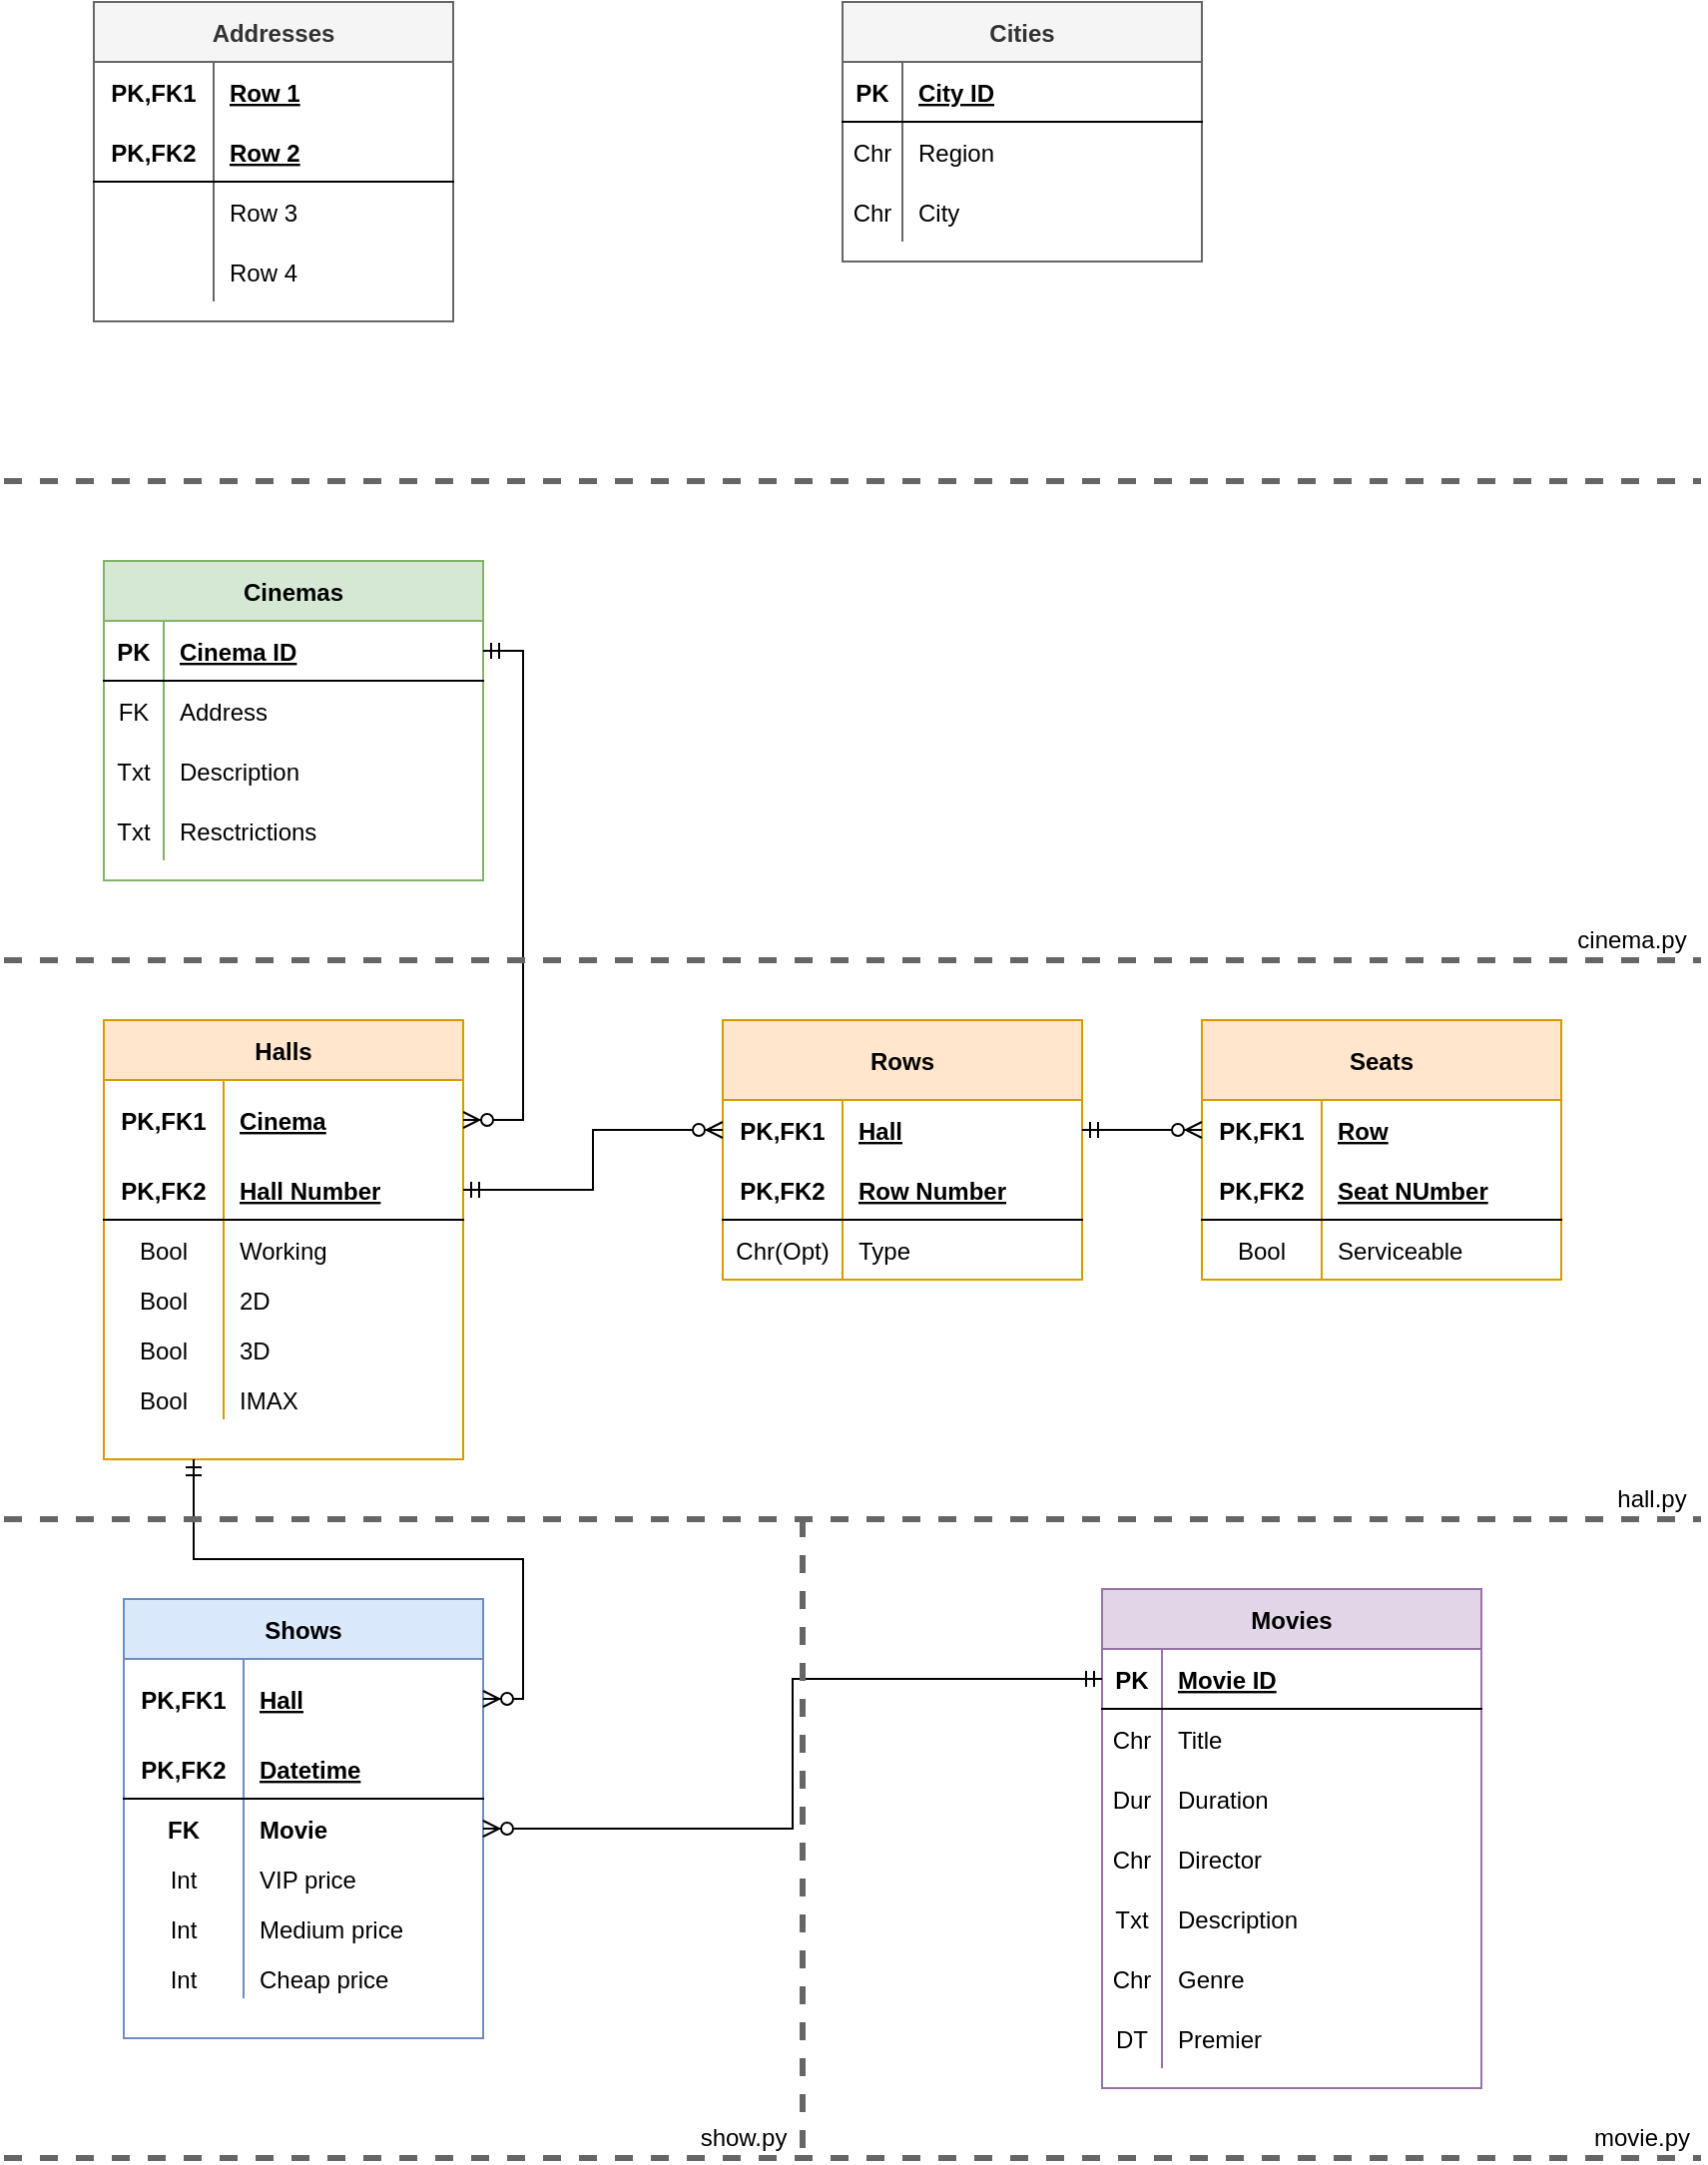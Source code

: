 <mxfile version="14.2.9" type="github">
  <diagram id="Vw4Sm47W4OSSpkKUUUvN" name="Page-1">
    <mxGraphModel dx="1952" dy="1714" grid="1" gridSize="10" guides="1" tooltips="1" connect="1" arrows="1" fold="1" page="1" pageScale="1" pageWidth="850" pageHeight="1100" math="0" shadow="0">
      <root>
        <mxCell id="0" />
        <mxCell id="1" parent="0" />
        <mxCell id="xmDHnL4M0tTNH0YLq6bb-1" value="Shows" style="shape=table;startSize=30;container=1;collapsible=1;childLayout=tableLayout;fixedRows=1;rowLines=0;fontStyle=1;align=center;resizeLast=1;columnLines=1;resizeLastRow=0;fillColor=#dae8fc;strokeColor=#6c8ebf;" parent="1" vertex="1">
          <mxGeometry x="60" y="730" width="180" height="220" as="geometry" />
        </mxCell>
        <mxCell id="xmDHnL4M0tTNH0YLq6bb-2" value="" style="shape=partialRectangle;collapsible=0;dropTarget=0;pointerEvents=0;fillColor=none;top=0;left=0;bottom=0;right=0;points=[[0,0.5],[1,0.5]];portConstraint=eastwest;" parent="xmDHnL4M0tTNH0YLq6bb-1" vertex="1">
          <mxGeometry y="30" width="180" height="40" as="geometry" />
        </mxCell>
        <mxCell id="xmDHnL4M0tTNH0YLq6bb-3" value="PK,FK1" style="shape=partialRectangle;connectable=0;fillColor=none;top=0;left=0;bottom=0;right=0;fontStyle=1;overflow=hidden;" parent="xmDHnL4M0tTNH0YLq6bb-2" vertex="1">
          <mxGeometry width="60" height="40" as="geometry" />
        </mxCell>
        <mxCell id="xmDHnL4M0tTNH0YLq6bb-4" value="Hall" style="shape=partialRectangle;connectable=0;fillColor=none;top=0;left=0;bottom=0;right=0;align=left;spacingLeft=6;fontStyle=5;overflow=hidden;" parent="xmDHnL4M0tTNH0YLq6bb-2" vertex="1">
          <mxGeometry x="60" width="120" height="40" as="geometry" />
        </mxCell>
        <mxCell id="xmDHnL4M0tTNH0YLq6bb-5" value="" style="shape=partialRectangle;collapsible=0;dropTarget=0;pointerEvents=0;fillColor=none;top=0;left=0;bottom=1;right=0;points=[[0,0.5],[1,0.5]];portConstraint=eastwest;" parent="xmDHnL4M0tTNH0YLq6bb-1" vertex="1">
          <mxGeometry y="70" width="180" height="30" as="geometry" />
        </mxCell>
        <mxCell id="xmDHnL4M0tTNH0YLq6bb-6" value="PK,FK2" style="shape=partialRectangle;connectable=0;fillColor=none;top=0;left=0;bottom=0;right=0;fontStyle=1;overflow=hidden;" parent="xmDHnL4M0tTNH0YLq6bb-5" vertex="1">
          <mxGeometry width="60" height="30" as="geometry" />
        </mxCell>
        <mxCell id="xmDHnL4M0tTNH0YLq6bb-7" value="Datetime" style="shape=partialRectangle;connectable=0;fillColor=none;top=0;left=0;bottom=0;right=0;align=left;spacingLeft=6;fontStyle=5;overflow=hidden;" parent="xmDHnL4M0tTNH0YLq6bb-5" vertex="1">
          <mxGeometry x="60" width="120" height="30" as="geometry" />
        </mxCell>
        <mxCell id="xmDHnL4M0tTNH0YLq6bb-18" value="" style="shape=partialRectangle;collapsible=0;dropTarget=0;pointerEvents=0;fillColor=none;top=0;left=0;bottom=0;right=0;points=[[0,0.5],[1,0.5]];portConstraint=eastwest;" parent="xmDHnL4M0tTNH0YLq6bb-1" vertex="1">
          <mxGeometry y="100" width="180" height="30" as="geometry" />
        </mxCell>
        <mxCell id="xmDHnL4M0tTNH0YLq6bb-19" value="FK" style="shape=partialRectangle;connectable=0;fillColor=none;top=0;left=0;bottom=0;right=0;editable=1;overflow=hidden;fontStyle=1" parent="xmDHnL4M0tTNH0YLq6bb-18" vertex="1">
          <mxGeometry width="60" height="30" as="geometry" />
        </mxCell>
        <mxCell id="xmDHnL4M0tTNH0YLq6bb-20" value="Movie" style="shape=partialRectangle;connectable=0;fillColor=none;top=0;left=0;bottom=0;right=0;align=left;spacingLeft=6;overflow=hidden;fontStyle=1" parent="xmDHnL4M0tTNH0YLq6bb-18" vertex="1">
          <mxGeometry x="60" width="120" height="30" as="geometry" />
        </mxCell>
        <mxCell id="xmDHnL4M0tTNH0YLq6bb-8" value="" style="shape=partialRectangle;collapsible=0;dropTarget=0;pointerEvents=0;fillColor=none;top=0;left=0;bottom=0;right=0;points=[[0,0.5],[1,0.5]];portConstraint=eastwest;" parent="xmDHnL4M0tTNH0YLq6bb-1" vertex="1">
          <mxGeometry y="130" width="180" height="20" as="geometry" />
        </mxCell>
        <mxCell id="xmDHnL4M0tTNH0YLq6bb-9" value="Int" style="shape=partialRectangle;connectable=0;fillColor=none;top=0;left=0;bottom=0;right=0;editable=1;overflow=hidden;" parent="xmDHnL4M0tTNH0YLq6bb-8" vertex="1">
          <mxGeometry width="60" height="20" as="geometry" />
        </mxCell>
        <mxCell id="xmDHnL4M0tTNH0YLq6bb-10" value="VIP price" style="shape=partialRectangle;connectable=0;fillColor=none;top=0;left=0;bottom=0;right=0;align=left;spacingLeft=6;overflow=hidden;" parent="xmDHnL4M0tTNH0YLq6bb-8" vertex="1">
          <mxGeometry x="60" width="120" height="20" as="geometry" />
        </mxCell>
        <mxCell id="xmDHnL4M0tTNH0YLq6bb-11" value="" style="shape=partialRectangle;collapsible=0;dropTarget=0;pointerEvents=0;fillColor=none;top=0;left=0;bottom=0;right=0;points=[[0,0.5],[1,0.5]];portConstraint=eastwest;" parent="xmDHnL4M0tTNH0YLq6bb-1" vertex="1">
          <mxGeometry y="150" width="180" height="30" as="geometry" />
        </mxCell>
        <mxCell id="xmDHnL4M0tTNH0YLq6bb-12" value="Int" style="shape=partialRectangle;connectable=0;fillColor=none;top=0;left=0;bottom=0;right=0;editable=1;overflow=hidden;" parent="xmDHnL4M0tTNH0YLq6bb-11" vertex="1">
          <mxGeometry width="60" height="30" as="geometry" />
        </mxCell>
        <mxCell id="xmDHnL4M0tTNH0YLq6bb-13" value="Medium price" style="shape=partialRectangle;connectable=0;fillColor=none;top=0;left=0;bottom=0;right=0;align=left;spacingLeft=6;overflow=hidden;" parent="xmDHnL4M0tTNH0YLq6bb-11" vertex="1">
          <mxGeometry x="60" width="120" height="30" as="geometry" />
        </mxCell>
        <mxCell id="xmDHnL4M0tTNH0YLq6bb-15" value="" style="shape=partialRectangle;collapsible=0;dropTarget=0;pointerEvents=0;fillColor=none;top=0;left=0;bottom=0;right=0;points=[[0,0.5],[1,0.5]];portConstraint=eastwest;" parent="xmDHnL4M0tTNH0YLq6bb-1" vertex="1">
          <mxGeometry y="180" width="180" height="20" as="geometry" />
        </mxCell>
        <mxCell id="xmDHnL4M0tTNH0YLq6bb-16" value="Int" style="shape=partialRectangle;connectable=0;fillColor=none;top=0;left=0;bottom=0;right=0;editable=1;overflow=hidden;" parent="xmDHnL4M0tTNH0YLq6bb-15" vertex="1">
          <mxGeometry width="60" height="20" as="geometry" />
        </mxCell>
        <mxCell id="xmDHnL4M0tTNH0YLq6bb-17" value="Cheap price" style="shape=partialRectangle;connectable=0;fillColor=none;top=0;left=0;bottom=0;right=0;align=left;spacingLeft=6;overflow=hidden;" parent="xmDHnL4M0tTNH0YLq6bb-15" vertex="1">
          <mxGeometry x="60" width="120" height="20" as="geometry" />
        </mxCell>
        <mxCell id="xmDHnL4M0tTNH0YLq6bb-24" value="Halls" style="shape=table;startSize=30;container=1;collapsible=1;childLayout=tableLayout;fixedRows=1;rowLines=0;fontStyle=1;align=center;resizeLast=1;columnLines=1;resizeLastRow=0;fillColor=#ffe6cc;strokeColor=#d79b00;" parent="1" vertex="1">
          <mxGeometry x="50" y="440" width="180" height="220" as="geometry" />
        </mxCell>
        <mxCell id="xmDHnL4M0tTNH0YLq6bb-25" value="" style="shape=partialRectangle;collapsible=0;dropTarget=0;pointerEvents=0;fillColor=none;top=0;left=0;bottom=0;right=0;points=[[0,0.5],[1,0.5]];portConstraint=eastwest;" parent="xmDHnL4M0tTNH0YLq6bb-24" vertex="1">
          <mxGeometry y="30" width="180" height="40" as="geometry" />
        </mxCell>
        <mxCell id="xmDHnL4M0tTNH0YLq6bb-26" value="PK,FK1" style="shape=partialRectangle;connectable=0;fillColor=none;top=0;left=0;bottom=0;right=0;fontStyle=1;overflow=hidden;" parent="xmDHnL4M0tTNH0YLq6bb-25" vertex="1">
          <mxGeometry width="60" height="40" as="geometry" />
        </mxCell>
        <mxCell id="xmDHnL4M0tTNH0YLq6bb-27" value="Cinema" style="shape=partialRectangle;connectable=0;fillColor=none;top=0;left=0;bottom=0;right=0;align=left;spacingLeft=6;fontStyle=5;overflow=hidden;" parent="xmDHnL4M0tTNH0YLq6bb-25" vertex="1">
          <mxGeometry x="60" width="120" height="40" as="geometry" />
        </mxCell>
        <mxCell id="xmDHnL4M0tTNH0YLq6bb-28" value="" style="shape=partialRectangle;collapsible=0;dropTarget=0;pointerEvents=0;fillColor=none;top=0;left=0;bottom=1;right=0;points=[[0,0.5],[1,0.5]];portConstraint=eastwest;" parent="xmDHnL4M0tTNH0YLq6bb-24" vertex="1">
          <mxGeometry y="70" width="180" height="30" as="geometry" />
        </mxCell>
        <mxCell id="xmDHnL4M0tTNH0YLq6bb-29" value="PK,FK2" style="shape=partialRectangle;connectable=0;fillColor=none;top=0;left=0;bottom=0;right=0;fontStyle=1;overflow=hidden;" parent="xmDHnL4M0tTNH0YLq6bb-28" vertex="1">
          <mxGeometry width="60" height="30" as="geometry" />
        </mxCell>
        <mxCell id="xmDHnL4M0tTNH0YLq6bb-30" value="Hall Number" style="shape=partialRectangle;connectable=0;fillColor=none;top=0;left=0;bottom=0;right=0;align=left;spacingLeft=6;fontStyle=5;overflow=hidden;" parent="xmDHnL4M0tTNH0YLq6bb-28" vertex="1">
          <mxGeometry x="60" width="120" height="30" as="geometry" />
        </mxCell>
        <mxCell id="xmDHnL4M0tTNH0YLq6bb-31" value="" style="shape=partialRectangle;collapsible=0;dropTarget=0;pointerEvents=0;fillColor=none;top=0;left=0;bottom=0;right=0;points=[[0,0.5],[1,0.5]];portConstraint=eastwest;fontStyle=0" parent="xmDHnL4M0tTNH0YLq6bb-24" vertex="1">
          <mxGeometry y="100" width="180" height="30" as="geometry" />
        </mxCell>
        <mxCell id="xmDHnL4M0tTNH0YLq6bb-32" value="Bool" style="shape=partialRectangle;connectable=0;fillColor=none;top=0;left=0;bottom=0;right=0;editable=1;overflow=hidden;fontStyle=0" parent="xmDHnL4M0tTNH0YLq6bb-31" vertex="1">
          <mxGeometry width="60" height="30" as="geometry" />
        </mxCell>
        <mxCell id="xmDHnL4M0tTNH0YLq6bb-33" value="Working" style="shape=partialRectangle;connectable=0;fillColor=none;top=0;left=0;bottom=0;right=0;align=left;spacingLeft=6;overflow=hidden;fontStyle=0" parent="xmDHnL4M0tTNH0YLq6bb-31" vertex="1">
          <mxGeometry x="60" width="120" height="30" as="geometry" />
        </mxCell>
        <mxCell id="xmDHnL4M0tTNH0YLq6bb-34" value="" style="shape=partialRectangle;collapsible=0;dropTarget=0;pointerEvents=0;fillColor=none;top=0;left=0;bottom=0;right=0;points=[[0,0.5],[1,0.5]];portConstraint=eastwest;" parent="xmDHnL4M0tTNH0YLq6bb-24" vertex="1">
          <mxGeometry y="130" width="180" height="20" as="geometry" />
        </mxCell>
        <mxCell id="xmDHnL4M0tTNH0YLq6bb-35" value="Bool" style="shape=partialRectangle;connectable=0;fillColor=none;top=0;left=0;bottom=0;right=0;editable=1;overflow=hidden;" parent="xmDHnL4M0tTNH0YLq6bb-34" vertex="1">
          <mxGeometry width="60" height="20" as="geometry" />
        </mxCell>
        <mxCell id="xmDHnL4M0tTNH0YLq6bb-36" value="2D" style="shape=partialRectangle;connectable=0;fillColor=none;top=0;left=0;bottom=0;right=0;align=left;spacingLeft=6;overflow=hidden;" parent="xmDHnL4M0tTNH0YLq6bb-34" vertex="1">
          <mxGeometry x="60" width="120" height="20" as="geometry" />
        </mxCell>
        <mxCell id="xmDHnL4M0tTNH0YLq6bb-37" value="" style="shape=partialRectangle;collapsible=0;dropTarget=0;pointerEvents=0;fillColor=none;top=0;left=0;bottom=0;right=0;points=[[0,0.5],[1,0.5]];portConstraint=eastwest;" parent="xmDHnL4M0tTNH0YLq6bb-24" vertex="1">
          <mxGeometry y="150" width="180" height="30" as="geometry" />
        </mxCell>
        <mxCell id="xmDHnL4M0tTNH0YLq6bb-38" value="Bool" style="shape=partialRectangle;connectable=0;fillColor=none;top=0;left=0;bottom=0;right=0;editable=1;overflow=hidden;" parent="xmDHnL4M0tTNH0YLq6bb-37" vertex="1">
          <mxGeometry width="60" height="30" as="geometry" />
        </mxCell>
        <mxCell id="xmDHnL4M0tTNH0YLq6bb-39" value="3D" style="shape=partialRectangle;connectable=0;fillColor=none;top=0;left=0;bottom=0;right=0;align=left;spacingLeft=6;overflow=hidden;" parent="xmDHnL4M0tTNH0YLq6bb-37" vertex="1">
          <mxGeometry x="60" width="120" height="30" as="geometry" />
        </mxCell>
        <mxCell id="xmDHnL4M0tTNH0YLq6bb-40" value="" style="shape=partialRectangle;collapsible=0;dropTarget=0;pointerEvents=0;fillColor=none;top=0;left=0;bottom=0;right=0;points=[[0,0.5],[1,0.5]];portConstraint=eastwest;" parent="xmDHnL4M0tTNH0YLq6bb-24" vertex="1">
          <mxGeometry y="180" width="180" height="20" as="geometry" />
        </mxCell>
        <mxCell id="xmDHnL4M0tTNH0YLq6bb-41" value="Bool" style="shape=partialRectangle;connectable=0;fillColor=none;top=0;left=0;bottom=0;right=0;editable=1;overflow=hidden;" parent="xmDHnL4M0tTNH0YLq6bb-40" vertex="1">
          <mxGeometry width="60" height="20" as="geometry" />
        </mxCell>
        <mxCell id="xmDHnL4M0tTNH0YLq6bb-42" value="IMAX" style="shape=partialRectangle;connectable=0;fillColor=none;top=0;left=0;bottom=0;right=0;align=left;spacingLeft=6;overflow=hidden;" parent="xmDHnL4M0tTNH0YLq6bb-40" vertex="1">
          <mxGeometry x="60" width="120" height="20" as="geometry" />
        </mxCell>
        <mxCell id="xmDHnL4M0tTNH0YLq6bb-62" value="Movies" style="shape=table;startSize=30;container=1;collapsible=1;childLayout=tableLayout;fixedRows=1;rowLines=0;fontStyle=1;align=center;resizeLast=1;fillColor=#e1d5e7;strokeColor=#9673a6;" parent="1" vertex="1">
          <mxGeometry x="550" y="725" width="190" height="250" as="geometry" />
        </mxCell>
        <mxCell id="xmDHnL4M0tTNH0YLq6bb-63" value="" style="shape=partialRectangle;collapsible=0;dropTarget=0;pointerEvents=0;fillColor=none;top=0;left=0;bottom=1;right=0;points=[[0,0.5],[1,0.5]];portConstraint=eastwest;" parent="xmDHnL4M0tTNH0YLq6bb-62" vertex="1">
          <mxGeometry y="30" width="190" height="30" as="geometry" />
        </mxCell>
        <mxCell id="xmDHnL4M0tTNH0YLq6bb-64" value="PK" style="shape=partialRectangle;connectable=0;fillColor=none;top=0;left=0;bottom=0;right=0;fontStyle=1;overflow=hidden;" parent="xmDHnL4M0tTNH0YLq6bb-63" vertex="1">
          <mxGeometry width="30" height="30" as="geometry" />
        </mxCell>
        <mxCell id="xmDHnL4M0tTNH0YLq6bb-65" value="Movie ID" style="shape=partialRectangle;connectable=0;fillColor=none;top=0;left=0;bottom=0;right=0;align=left;spacingLeft=6;fontStyle=5;overflow=hidden;" parent="xmDHnL4M0tTNH0YLq6bb-63" vertex="1">
          <mxGeometry x="30" width="160" height="30" as="geometry" />
        </mxCell>
        <mxCell id="xmDHnL4M0tTNH0YLq6bb-66" value="" style="shape=partialRectangle;collapsible=0;dropTarget=0;pointerEvents=0;fillColor=none;top=0;left=0;bottom=0;right=0;points=[[0,0.5],[1,0.5]];portConstraint=eastwest;" parent="xmDHnL4M0tTNH0YLq6bb-62" vertex="1">
          <mxGeometry y="60" width="190" height="30" as="geometry" />
        </mxCell>
        <mxCell id="xmDHnL4M0tTNH0YLq6bb-67" value="Chr" style="shape=partialRectangle;connectable=0;fillColor=none;top=0;left=0;bottom=0;right=0;editable=1;overflow=hidden;" parent="xmDHnL4M0tTNH0YLq6bb-66" vertex="1">
          <mxGeometry width="30" height="30" as="geometry" />
        </mxCell>
        <mxCell id="xmDHnL4M0tTNH0YLq6bb-68" value="Title" style="shape=partialRectangle;connectable=0;fillColor=none;top=0;left=0;bottom=0;right=0;align=left;spacingLeft=6;overflow=hidden;" parent="xmDHnL4M0tTNH0YLq6bb-66" vertex="1">
          <mxGeometry x="30" width="160" height="30" as="geometry" />
        </mxCell>
        <mxCell id="xmDHnL4M0tTNH0YLq6bb-69" value="" style="shape=partialRectangle;collapsible=0;dropTarget=0;pointerEvents=0;fillColor=none;top=0;left=0;bottom=0;right=0;points=[[0,0.5],[1,0.5]];portConstraint=eastwest;" parent="xmDHnL4M0tTNH0YLq6bb-62" vertex="1">
          <mxGeometry y="90" width="190" height="30" as="geometry" />
        </mxCell>
        <mxCell id="xmDHnL4M0tTNH0YLq6bb-70" value="Dur" style="shape=partialRectangle;connectable=0;fillColor=none;top=0;left=0;bottom=0;right=0;editable=1;overflow=hidden;" parent="xmDHnL4M0tTNH0YLq6bb-69" vertex="1">
          <mxGeometry width="30" height="30" as="geometry" />
        </mxCell>
        <mxCell id="xmDHnL4M0tTNH0YLq6bb-71" value="Duration" style="shape=partialRectangle;connectable=0;fillColor=none;top=0;left=0;bottom=0;right=0;align=left;spacingLeft=6;overflow=hidden;" parent="xmDHnL4M0tTNH0YLq6bb-69" vertex="1">
          <mxGeometry x="30" width="160" height="30" as="geometry" />
        </mxCell>
        <mxCell id="xmDHnL4M0tTNH0YLq6bb-72" value="" style="shape=partialRectangle;collapsible=0;dropTarget=0;pointerEvents=0;fillColor=none;top=0;left=0;bottom=0;right=0;points=[[0,0.5],[1,0.5]];portConstraint=eastwest;" parent="xmDHnL4M0tTNH0YLq6bb-62" vertex="1">
          <mxGeometry y="120" width="190" height="30" as="geometry" />
        </mxCell>
        <mxCell id="xmDHnL4M0tTNH0YLq6bb-73" value="Chr" style="shape=partialRectangle;connectable=0;fillColor=none;top=0;left=0;bottom=0;right=0;editable=1;overflow=hidden;" parent="xmDHnL4M0tTNH0YLq6bb-72" vertex="1">
          <mxGeometry width="30" height="30" as="geometry" />
        </mxCell>
        <mxCell id="xmDHnL4M0tTNH0YLq6bb-74" value="Director" style="shape=partialRectangle;connectable=0;fillColor=none;top=0;left=0;bottom=0;right=0;align=left;spacingLeft=6;overflow=hidden;" parent="xmDHnL4M0tTNH0YLq6bb-72" vertex="1">
          <mxGeometry x="30" width="160" height="30" as="geometry" />
        </mxCell>
        <mxCell id="xmDHnL4M0tTNH0YLq6bb-79" value="" style="shape=partialRectangle;collapsible=0;dropTarget=0;pointerEvents=0;fillColor=none;top=0;left=0;bottom=0;right=0;points=[[0,0.5],[1,0.5]];portConstraint=eastwest;" parent="xmDHnL4M0tTNH0YLq6bb-62" vertex="1">
          <mxGeometry y="150" width="190" height="30" as="geometry" />
        </mxCell>
        <mxCell id="xmDHnL4M0tTNH0YLq6bb-80" value="Txt" style="shape=partialRectangle;connectable=0;fillColor=none;top=0;left=0;bottom=0;right=0;editable=1;overflow=hidden;" parent="xmDHnL4M0tTNH0YLq6bb-79" vertex="1">
          <mxGeometry width="30" height="30" as="geometry" />
        </mxCell>
        <mxCell id="xmDHnL4M0tTNH0YLq6bb-81" value="Description" style="shape=partialRectangle;connectable=0;fillColor=none;top=0;left=0;bottom=0;right=0;align=left;spacingLeft=6;overflow=hidden;" parent="xmDHnL4M0tTNH0YLq6bb-79" vertex="1">
          <mxGeometry x="30" width="160" height="30" as="geometry" />
        </mxCell>
        <mxCell id="xmDHnL4M0tTNH0YLq6bb-76" value="" style="shape=partialRectangle;collapsible=0;dropTarget=0;pointerEvents=0;fillColor=none;top=0;left=0;bottom=0;right=0;points=[[0,0.5],[1,0.5]];portConstraint=eastwest;" parent="xmDHnL4M0tTNH0YLq6bb-62" vertex="1">
          <mxGeometry y="180" width="190" height="30" as="geometry" />
        </mxCell>
        <mxCell id="xmDHnL4M0tTNH0YLq6bb-77" value="Chr" style="shape=partialRectangle;connectable=0;fillColor=none;top=0;left=0;bottom=0;right=0;editable=1;overflow=hidden;" parent="xmDHnL4M0tTNH0YLq6bb-76" vertex="1">
          <mxGeometry width="30" height="30" as="geometry" />
        </mxCell>
        <mxCell id="xmDHnL4M0tTNH0YLq6bb-78" value="Genre" style="shape=partialRectangle;connectable=0;fillColor=none;top=0;left=0;bottom=0;right=0;align=left;spacingLeft=6;overflow=hidden;" parent="xmDHnL4M0tTNH0YLq6bb-76" vertex="1">
          <mxGeometry x="30" width="160" height="30" as="geometry" />
        </mxCell>
        <mxCell id="xmDHnL4M0tTNH0YLq6bb-86" value="" style="shape=partialRectangle;collapsible=0;dropTarget=0;pointerEvents=0;fillColor=none;top=0;left=0;bottom=0;right=0;points=[[0,0.5],[1,0.5]];portConstraint=eastwest;" parent="xmDHnL4M0tTNH0YLq6bb-62" vertex="1">
          <mxGeometry y="210" width="190" height="30" as="geometry" />
        </mxCell>
        <mxCell id="xmDHnL4M0tTNH0YLq6bb-87" value="DT" style="shape=partialRectangle;connectable=0;fillColor=none;top=0;left=0;bottom=0;right=0;editable=1;overflow=hidden;" parent="xmDHnL4M0tTNH0YLq6bb-86" vertex="1">
          <mxGeometry width="30" height="30" as="geometry" />
        </mxCell>
        <mxCell id="xmDHnL4M0tTNH0YLq6bb-88" value="Premier" style="shape=partialRectangle;connectable=0;fillColor=none;top=0;left=0;bottom=0;right=0;align=left;spacingLeft=6;overflow=hidden;" parent="xmDHnL4M0tTNH0YLq6bb-86" vertex="1">
          <mxGeometry x="30" width="160" height="30" as="geometry" />
        </mxCell>
        <mxCell id="xmDHnL4M0tTNH0YLq6bb-89" style="edgeStyle=orthogonalEdgeStyle;rounded=0;orthogonalLoop=1;jettySize=auto;html=1;exitX=1;exitY=0.5;exitDx=0;exitDy=0;entryX=0;entryY=0.5;entryDx=0;entryDy=0;endArrow=ERmandOne;endFill=0;startArrow=ERzeroToMany;startFill=1;" parent="1" source="xmDHnL4M0tTNH0YLq6bb-18" target="xmDHnL4M0tTNH0YLq6bb-63" edge="1">
          <mxGeometry relative="1" as="geometry" />
        </mxCell>
        <mxCell id="xmDHnL4M0tTNH0YLq6bb-90" style="edgeStyle=orthogonalEdgeStyle;rounded=0;orthogonalLoop=1;jettySize=auto;html=1;exitX=1;exitY=0.5;exitDx=0;exitDy=0;entryX=0.25;entryY=1;entryDx=0;entryDy=0;startArrow=ERzeroToMany;startFill=1;endArrow=ERmandOne;endFill=0;" parent="1" source="xmDHnL4M0tTNH0YLq6bb-2" target="xmDHnL4M0tTNH0YLq6bb-24" edge="1">
          <mxGeometry relative="1" as="geometry" />
        </mxCell>
        <mxCell id="xmDHnL4M0tTNH0YLq6bb-91" value="Rows" style="shape=table;startSize=40;container=1;collapsible=1;childLayout=tableLayout;fixedRows=1;rowLines=0;fontStyle=1;align=center;resizeLast=1;fillColor=#ffe6cc;strokeColor=#d79b00;" parent="1" vertex="1">
          <mxGeometry x="360" y="440" width="180" height="130" as="geometry" />
        </mxCell>
        <mxCell id="xmDHnL4M0tTNH0YLq6bb-92" value="" style="shape=partialRectangle;collapsible=0;dropTarget=0;pointerEvents=0;fillColor=none;top=0;left=0;bottom=0;right=0;points=[[0,0.5],[1,0.5]];portConstraint=eastwest;" parent="xmDHnL4M0tTNH0YLq6bb-91" vertex="1">
          <mxGeometry y="40" width="180" height="30" as="geometry" />
        </mxCell>
        <mxCell id="xmDHnL4M0tTNH0YLq6bb-93" value="PK,FK1" style="shape=partialRectangle;connectable=0;fillColor=none;top=0;left=0;bottom=0;right=0;fontStyle=1;overflow=hidden;" parent="xmDHnL4M0tTNH0YLq6bb-92" vertex="1">
          <mxGeometry width="60" height="30" as="geometry" />
        </mxCell>
        <mxCell id="xmDHnL4M0tTNH0YLq6bb-94" value="Hall" style="shape=partialRectangle;connectable=0;fillColor=none;top=0;left=0;bottom=0;right=0;align=left;spacingLeft=6;fontStyle=5;overflow=hidden;" parent="xmDHnL4M0tTNH0YLq6bb-92" vertex="1">
          <mxGeometry x="60" width="120" height="30" as="geometry" />
        </mxCell>
        <mxCell id="xmDHnL4M0tTNH0YLq6bb-95" value="" style="shape=partialRectangle;collapsible=0;dropTarget=0;pointerEvents=0;fillColor=none;top=0;left=0;bottom=1;right=0;points=[[0,0.5],[1,0.5]];portConstraint=eastwest;" parent="xmDHnL4M0tTNH0YLq6bb-91" vertex="1">
          <mxGeometry y="70" width="180" height="30" as="geometry" />
        </mxCell>
        <mxCell id="xmDHnL4M0tTNH0YLq6bb-96" value="PK,FK2" style="shape=partialRectangle;connectable=0;fillColor=none;top=0;left=0;bottom=0;right=0;fontStyle=1;overflow=hidden;" parent="xmDHnL4M0tTNH0YLq6bb-95" vertex="1">
          <mxGeometry width="60" height="30" as="geometry" />
        </mxCell>
        <mxCell id="xmDHnL4M0tTNH0YLq6bb-97" value="Row Number" style="shape=partialRectangle;connectable=0;fillColor=none;top=0;left=0;bottom=0;right=0;align=left;spacingLeft=6;fontStyle=5;overflow=hidden;" parent="xmDHnL4M0tTNH0YLq6bb-95" vertex="1">
          <mxGeometry x="60" width="120" height="30" as="geometry" />
        </mxCell>
        <mxCell id="xmDHnL4M0tTNH0YLq6bb-98" value="" style="shape=partialRectangle;collapsible=0;dropTarget=0;pointerEvents=0;fillColor=none;top=0;left=0;bottom=0;right=0;points=[[0,0.5],[1,0.5]];portConstraint=eastwest;" parent="xmDHnL4M0tTNH0YLq6bb-91" vertex="1">
          <mxGeometry y="100" width="180" height="30" as="geometry" />
        </mxCell>
        <mxCell id="xmDHnL4M0tTNH0YLq6bb-99" value="Chr(Opt)" style="shape=partialRectangle;connectable=0;fillColor=none;top=0;left=0;bottom=0;right=0;editable=1;overflow=hidden;" parent="xmDHnL4M0tTNH0YLq6bb-98" vertex="1">
          <mxGeometry width="60" height="30" as="geometry" />
        </mxCell>
        <mxCell id="xmDHnL4M0tTNH0YLq6bb-100" value="Type" style="shape=partialRectangle;connectable=0;fillColor=none;top=0;left=0;bottom=0;right=0;align=left;spacingLeft=6;overflow=hidden;" parent="xmDHnL4M0tTNH0YLq6bb-98" vertex="1">
          <mxGeometry x="60" width="120" height="30" as="geometry" />
        </mxCell>
        <mxCell id="xmDHnL4M0tTNH0YLq6bb-104" style="edgeStyle=orthogonalEdgeStyle;rounded=0;orthogonalLoop=1;jettySize=auto;html=1;exitX=0;exitY=0.5;exitDx=0;exitDy=0;startArrow=ERzeroToMany;startFill=1;endArrow=ERmandOne;endFill=0;entryX=1;entryY=0.5;entryDx=0;entryDy=0;" parent="1" source="xmDHnL4M0tTNH0YLq6bb-92" target="xmDHnL4M0tTNH0YLq6bb-28" edge="1">
          <mxGeometry relative="1" as="geometry" />
        </mxCell>
        <mxCell id="xmDHnL4M0tTNH0YLq6bb-105" value="Seats" style="shape=table;startSize=40;container=1;collapsible=1;childLayout=tableLayout;fixedRows=1;rowLines=0;fontStyle=1;align=center;resizeLast=1;fillColor=#ffe6cc;strokeColor=#d79b00;" parent="1" vertex="1">
          <mxGeometry x="600" y="440" width="180" height="130" as="geometry" />
        </mxCell>
        <mxCell id="xmDHnL4M0tTNH0YLq6bb-106" value="" style="shape=partialRectangle;collapsible=0;dropTarget=0;pointerEvents=0;fillColor=none;top=0;left=0;bottom=0;right=0;points=[[0,0.5],[1,0.5]];portConstraint=eastwest;" parent="xmDHnL4M0tTNH0YLq6bb-105" vertex="1">
          <mxGeometry y="40" width="180" height="30" as="geometry" />
        </mxCell>
        <mxCell id="xmDHnL4M0tTNH0YLq6bb-107" value="PK,FK1" style="shape=partialRectangle;connectable=0;fillColor=none;top=0;left=0;bottom=0;right=0;fontStyle=1;overflow=hidden;" parent="xmDHnL4M0tTNH0YLq6bb-106" vertex="1">
          <mxGeometry width="60" height="30" as="geometry" />
        </mxCell>
        <mxCell id="xmDHnL4M0tTNH0YLq6bb-108" value="Row" style="shape=partialRectangle;connectable=0;fillColor=none;top=0;left=0;bottom=0;right=0;align=left;spacingLeft=6;fontStyle=5;overflow=hidden;" parent="xmDHnL4M0tTNH0YLq6bb-106" vertex="1">
          <mxGeometry x="60" width="120" height="30" as="geometry" />
        </mxCell>
        <mxCell id="xmDHnL4M0tTNH0YLq6bb-109" value="" style="shape=partialRectangle;collapsible=0;dropTarget=0;pointerEvents=0;fillColor=none;top=0;left=0;bottom=1;right=0;points=[[0,0.5],[1,0.5]];portConstraint=eastwest;" parent="xmDHnL4M0tTNH0YLq6bb-105" vertex="1">
          <mxGeometry y="70" width="180" height="30" as="geometry" />
        </mxCell>
        <mxCell id="xmDHnL4M0tTNH0YLq6bb-110" value="PK,FK2" style="shape=partialRectangle;connectable=0;fillColor=none;top=0;left=0;bottom=0;right=0;fontStyle=1;overflow=hidden;" parent="xmDHnL4M0tTNH0YLq6bb-109" vertex="1">
          <mxGeometry width="60" height="30" as="geometry" />
        </mxCell>
        <mxCell id="xmDHnL4M0tTNH0YLq6bb-111" value="Seat NUmber" style="shape=partialRectangle;connectable=0;fillColor=none;top=0;left=0;bottom=0;right=0;align=left;spacingLeft=6;fontStyle=5;overflow=hidden;" parent="xmDHnL4M0tTNH0YLq6bb-109" vertex="1">
          <mxGeometry x="60" width="120" height="30" as="geometry" />
        </mxCell>
        <mxCell id="xmDHnL4M0tTNH0YLq6bb-112" value="" style="shape=partialRectangle;collapsible=0;dropTarget=0;pointerEvents=0;fillColor=none;top=0;left=0;bottom=0;right=0;points=[[0,0.5],[1,0.5]];portConstraint=eastwest;" parent="xmDHnL4M0tTNH0YLq6bb-105" vertex="1">
          <mxGeometry y="100" width="180" height="30" as="geometry" />
        </mxCell>
        <mxCell id="xmDHnL4M0tTNH0YLq6bb-113" value="Bool" style="shape=partialRectangle;connectable=0;fillColor=none;top=0;left=0;bottom=0;right=0;editable=1;overflow=hidden;" parent="xmDHnL4M0tTNH0YLq6bb-112" vertex="1">
          <mxGeometry width="60" height="30" as="geometry" />
        </mxCell>
        <mxCell id="xmDHnL4M0tTNH0YLq6bb-114" value="Serviceable" style="shape=partialRectangle;connectable=0;fillColor=none;top=0;left=0;bottom=0;right=0;align=left;spacingLeft=6;overflow=hidden;" parent="xmDHnL4M0tTNH0YLq6bb-112" vertex="1">
          <mxGeometry x="60" width="120" height="30" as="geometry" />
        </mxCell>
        <mxCell id="xmDHnL4M0tTNH0YLq6bb-117" style="edgeStyle=orthogonalEdgeStyle;rounded=0;orthogonalLoop=1;jettySize=auto;html=1;exitX=0;exitY=0.5;exitDx=0;exitDy=0;entryX=1;entryY=0.5;entryDx=0;entryDy=0;startArrow=ERzeroToMany;startFill=1;endArrow=ERmandOne;endFill=0;" parent="1" source="xmDHnL4M0tTNH0YLq6bb-106" target="xmDHnL4M0tTNH0YLq6bb-92" edge="1">
          <mxGeometry relative="1" as="geometry" />
        </mxCell>
        <mxCell id="xmDHnL4M0tTNH0YLq6bb-118" value="Cinemas" style="shape=table;startSize=30;container=1;collapsible=1;childLayout=tableLayout;fixedRows=1;rowLines=0;fontStyle=1;align=center;resizeLast=1;fillColor=#d5e8d4;strokeColor=#82b366;" parent="1" vertex="1">
          <mxGeometry x="50" y="210" width="190" height="160" as="geometry" />
        </mxCell>
        <mxCell id="xmDHnL4M0tTNH0YLq6bb-119" value="" style="shape=partialRectangle;collapsible=0;dropTarget=0;pointerEvents=0;fillColor=none;top=0;left=0;bottom=1;right=0;points=[[0,0.5],[1,0.5]];portConstraint=eastwest;" parent="xmDHnL4M0tTNH0YLq6bb-118" vertex="1">
          <mxGeometry y="30" width="190" height="30" as="geometry" />
        </mxCell>
        <mxCell id="xmDHnL4M0tTNH0YLq6bb-120" value="PK" style="shape=partialRectangle;connectable=0;fillColor=none;top=0;left=0;bottom=0;right=0;fontStyle=1;overflow=hidden;" parent="xmDHnL4M0tTNH0YLq6bb-119" vertex="1">
          <mxGeometry width="30" height="30" as="geometry" />
        </mxCell>
        <mxCell id="xmDHnL4M0tTNH0YLq6bb-121" value="Cinema ID" style="shape=partialRectangle;connectable=0;fillColor=none;top=0;left=0;bottom=0;right=0;align=left;spacingLeft=6;fontStyle=5;overflow=hidden;" parent="xmDHnL4M0tTNH0YLq6bb-119" vertex="1">
          <mxGeometry x="30" width="160" height="30" as="geometry" />
        </mxCell>
        <mxCell id="WyKbzk6kCE-C1j6Ivgo5-46" value="" style="shape=partialRectangle;collapsible=0;dropTarget=0;pointerEvents=0;fillColor=none;top=0;left=0;bottom=0;right=0;points=[[0,0.5],[1,0.5]];portConstraint=eastwest;" vertex="1" parent="xmDHnL4M0tTNH0YLq6bb-118">
          <mxGeometry y="60" width="190" height="30" as="geometry" />
        </mxCell>
        <mxCell id="WyKbzk6kCE-C1j6Ivgo5-47" value="FK" style="shape=partialRectangle;connectable=0;fillColor=none;top=0;left=0;bottom=0;right=0;fontStyle=0;overflow=hidden;" vertex="1" parent="WyKbzk6kCE-C1j6Ivgo5-46">
          <mxGeometry width="30" height="30" as="geometry" />
        </mxCell>
        <mxCell id="WyKbzk6kCE-C1j6Ivgo5-48" value="Address" style="shape=partialRectangle;connectable=0;fillColor=none;top=0;left=0;bottom=0;right=0;align=left;spacingLeft=6;fontStyle=0;overflow=hidden;" vertex="1" parent="WyKbzk6kCE-C1j6Ivgo5-46">
          <mxGeometry x="30" width="160" height="30" as="geometry" />
        </mxCell>
        <mxCell id="xmDHnL4M0tTNH0YLq6bb-122" value="" style="shape=partialRectangle;collapsible=0;dropTarget=0;pointerEvents=0;fillColor=none;top=0;left=0;bottom=0;right=0;points=[[0,0.5],[1,0.5]];portConstraint=eastwest;" parent="xmDHnL4M0tTNH0YLq6bb-118" vertex="1">
          <mxGeometry y="90" width="190" height="30" as="geometry" />
        </mxCell>
        <mxCell id="xmDHnL4M0tTNH0YLq6bb-123" value="Txt" style="shape=partialRectangle;connectable=0;fillColor=none;top=0;left=0;bottom=0;right=0;editable=1;overflow=hidden;" parent="xmDHnL4M0tTNH0YLq6bb-122" vertex="1">
          <mxGeometry width="30" height="30" as="geometry" />
        </mxCell>
        <mxCell id="xmDHnL4M0tTNH0YLq6bb-124" value="Description" style="shape=partialRectangle;connectable=0;fillColor=none;top=0;left=0;bottom=0;right=0;align=left;spacingLeft=6;overflow=hidden;" parent="xmDHnL4M0tTNH0YLq6bb-122" vertex="1">
          <mxGeometry x="30" width="160" height="30" as="geometry" />
        </mxCell>
        <mxCell id="xmDHnL4M0tTNH0YLq6bb-125" value="" style="shape=partialRectangle;collapsible=0;dropTarget=0;pointerEvents=0;fillColor=none;top=0;left=0;bottom=0;right=0;points=[[0,0.5],[1,0.5]];portConstraint=eastwest;" parent="xmDHnL4M0tTNH0YLq6bb-118" vertex="1">
          <mxGeometry y="120" width="190" height="30" as="geometry" />
        </mxCell>
        <mxCell id="xmDHnL4M0tTNH0YLq6bb-126" value="Txt" style="shape=partialRectangle;connectable=0;fillColor=none;top=0;left=0;bottom=0;right=0;editable=1;overflow=hidden;" parent="xmDHnL4M0tTNH0YLq6bb-125" vertex="1">
          <mxGeometry width="30" height="30" as="geometry" />
        </mxCell>
        <mxCell id="xmDHnL4M0tTNH0YLq6bb-127" value="Resctrictions" style="shape=partialRectangle;connectable=0;fillColor=none;top=0;left=0;bottom=0;right=0;align=left;spacingLeft=6;overflow=hidden;" parent="xmDHnL4M0tTNH0YLq6bb-125" vertex="1">
          <mxGeometry x="30" width="160" height="30" as="geometry" />
        </mxCell>
        <mxCell id="xmDHnL4M0tTNH0YLq6bb-141" style="edgeStyle=orthogonalEdgeStyle;rounded=0;orthogonalLoop=1;jettySize=auto;html=1;exitX=1;exitY=0.5;exitDx=0;exitDy=0;entryX=1;entryY=0.5;entryDx=0;entryDy=0;startArrow=ERzeroToMany;startFill=1;endArrow=ERmandOne;endFill=0;" parent="1" source="xmDHnL4M0tTNH0YLq6bb-25" target="xmDHnL4M0tTNH0YLq6bb-119" edge="1">
          <mxGeometry relative="1" as="geometry" />
        </mxCell>
        <mxCell id="xmDHnL4M0tTNH0YLq6bb-142" value="" style="endArrow=none;dashed=1;html=1;fontColor=#FF9933;fillColor=#f5f5f5;strokeColor=#666666;strokeWidth=3;" parent="1" edge="1">
          <mxGeometry width="50" height="50" relative="1" as="geometry">
            <mxPoint y="410" as="sourcePoint" />
            <mxPoint x="850" y="410" as="targetPoint" />
          </mxGeometry>
        </mxCell>
        <mxCell id="xmDHnL4M0tTNH0YLq6bb-143" value="" style="endArrow=none;dashed=1;html=1;fillColor=#f5f5f5;strokeColor=#666666;strokeWidth=3;" parent="1" edge="1">
          <mxGeometry width="50" height="50" relative="1" as="geometry">
            <mxPoint y="690" as="sourcePoint" />
            <mxPoint x="850" y="690" as="targetPoint" />
          </mxGeometry>
        </mxCell>
        <mxCell id="xmDHnL4M0tTNH0YLq6bb-144" value="" style="endArrow=none;dashed=1;html=1;fillColor=#f5f5f5;strokeColor=#666666;strokeWidth=3;" parent="1" edge="1">
          <mxGeometry width="50" height="50" relative="1" as="geometry">
            <mxPoint x="400" y="690" as="sourcePoint" />
            <mxPoint x="400" y="1010" as="targetPoint" />
          </mxGeometry>
        </mxCell>
        <mxCell id="WyKbzk6kCE-C1j6Ivgo5-1" value="Addresses" style="shape=table;startSize=30;container=1;collapsible=1;childLayout=tableLayout;fixedRows=1;rowLines=0;fontStyle=1;align=center;resizeLast=1;fillColor=#f5f5f5;strokeColor=#666666;fontColor=#333333;" vertex="1" parent="1">
          <mxGeometry x="45" y="-70" width="180" height="160" as="geometry" />
        </mxCell>
        <mxCell id="WyKbzk6kCE-C1j6Ivgo5-2" value="" style="shape=partialRectangle;collapsible=0;dropTarget=0;pointerEvents=0;fillColor=none;top=0;left=0;bottom=0;right=0;points=[[0,0.5],[1,0.5]];portConstraint=eastwest;" vertex="1" parent="WyKbzk6kCE-C1j6Ivgo5-1">
          <mxGeometry y="30" width="180" height="30" as="geometry" />
        </mxCell>
        <mxCell id="WyKbzk6kCE-C1j6Ivgo5-3" value="PK,FK1" style="shape=partialRectangle;connectable=0;fillColor=none;top=0;left=0;bottom=0;right=0;fontStyle=1;overflow=hidden;" vertex="1" parent="WyKbzk6kCE-C1j6Ivgo5-2">
          <mxGeometry width="60" height="30" as="geometry" />
        </mxCell>
        <mxCell id="WyKbzk6kCE-C1j6Ivgo5-4" value="Row 1" style="shape=partialRectangle;connectable=0;fillColor=none;top=0;left=0;bottom=0;right=0;align=left;spacingLeft=6;fontStyle=5;overflow=hidden;" vertex="1" parent="WyKbzk6kCE-C1j6Ivgo5-2">
          <mxGeometry x="60" width="120" height="30" as="geometry" />
        </mxCell>
        <mxCell id="WyKbzk6kCE-C1j6Ivgo5-5" value="" style="shape=partialRectangle;collapsible=0;dropTarget=0;pointerEvents=0;fillColor=none;top=0;left=0;bottom=1;right=0;points=[[0,0.5],[1,0.5]];portConstraint=eastwest;" vertex="1" parent="WyKbzk6kCE-C1j6Ivgo5-1">
          <mxGeometry y="60" width="180" height="30" as="geometry" />
        </mxCell>
        <mxCell id="WyKbzk6kCE-C1j6Ivgo5-6" value="PK,FK2" style="shape=partialRectangle;connectable=0;fillColor=none;top=0;left=0;bottom=0;right=0;fontStyle=1;overflow=hidden;" vertex="1" parent="WyKbzk6kCE-C1j6Ivgo5-5">
          <mxGeometry width="60" height="30" as="geometry" />
        </mxCell>
        <mxCell id="WyKbzk6kCE-C1j6Ivgo5-7" value="Row 2" style="shape=partialRectangle;connectable=0;fillColor=none;top=0;left=0;bottom=0;right=0;align=left;spacingLeft=6;fontStyle=5;overflow=hidden;" vertex="1" parent="WyKbzk6kCE-C1j6Ivgo5-5">
          <mxGeometry x="60" width="120" height="30" as="geometry" />
        </mxCell>
        <mxCell id="WyKbzk6kCE-C1j6Ivgo5-8" value="" style="shape=partialRectangle;collapsible=0;dropTarget=0;pointerEvents=0;fillColor=none;top=0;left=0;bottom=0;right=0;points=[[0,0.5],[1,0.5]];portConstraint=eastwest;" vertex="1" parent="WyKbzk6kCE-C1j6Ivgo5-1">
          <mxGeometry y="90" width="180" height="30" as="geometry" />
        </mxCell>
        <mxCell id="WyKbzk6kCE-C1j6Ivgo5-9" value="" style="shape=partialRectangle;connectable=0;fillColor=none;top=0;left=0;bottom=0;right=0;editable=1;overflow=hidden;" vertex="1" parent="WyKbzk6kCE-C1j6Ivgo5-8">
          <mxGeometry width="60" height="30" as="geometry" />
        </mxCell>
        <mxCell id="WyKbzk6kCE-C1j6Ivgo5-10" value="Row 3" style="shape=partialRectangle;connectable=0;fillColor=none;top=0;left=0;bottom=0;right=0;align=left;spacingLeft=6;overflow=hidden;" vertex="1" parent="WyKbzk6kCE-C1j6Ivgo5-8">
          <mxGeometry x="60" width="120" height="30" as="geometry" />
        </mxCell>
        <mxCell id="WyKbzk6kCE-C1j6Ivgo5-11" value="" style="shape=partialRectangle;collapsible=0;dropTarget=0;pointerEvents=0;fillColor=none;top=0;left=0;bottom=0;right=0;points=[[0,0.5],[1,0.5]];portConstraint=eastwest;" vertex="1" parent="WyKbzk6kCE-C1j6Ivgo5-1">
          <mxGeometry y="120" width="180" height="30" as="geometry" />
        </mxCell>
        <mxCell id="WyKbzk6kCE-C1j6Ivgo5-12" value="" style="shape=partialRectangle;connectable=0;fillColor=none;top=0;left=0;bottom=0;right=0;editable=1;overflow=hidden;" vertex="1" parent="WyKbzk6kCE-C1j6Ivgo5-11">
          <mxGeometry width="60" height="30" as="geometry" />
        </mxCell>
        <mxCell id="WyKbzk6kCE-C1j6Ivgo5-13" value="Row 4" style="shape=partialRectangle;connectable=0;fillColor=none;top=0;left=0;bottom=0;right=0;align=left;spacingLeft=6;overflow=hidden;" vertex="1" parent="WyKbzk6kCE-C1j6Ivgo5-11">
          <mxGeometry x="60" width="120" height="30" as="geometry" />
        </mxCell>
        <mxCell id="WyKbzk6kCE-C1j6Ivgo5-14" value="" style="endArrow=none;dashed=1;html=1;fontColor=#FF9933;fillColor=#f5f5f5;strokeColor=#666666;strokeWidth=3;" edge="1" parent="1">
          <mxGeometry width="50" height="50" relative="1" as="geometry">
            <mxPoint y="170" as="sourcePoint" />
            <mxPoint x="850" y="170" as="targetPoint" />
          </mxGeometry>
        </mxCell>
        <mxCell id="WyKbzk6kCE-C1j6Ivgo5-15" value="Cities" style="shape=table;startSize=30;container=1;collapsible=1;childLayout=tableLayout;fixedRows=1;rowLines=0;fontStyle=1;align=center;resizeLast=1;fillColor=#f5f5f5;strokeColor=#666666;fontColor=#333333;" vertex="1" parent="1">
          <mxGeometry x="420" y="-70" width="180" height="130" as="geometry" />
        </mxCell>
        <mxCell id="WyKbzk6kCE-C1j6Ivgo5-16" value="" style="shape=partialRectangle;collapsible=0;dropTarget=0;pointerEvents=0;fillColor=none;top=0;left=0;bottom=1;right=0;points=[[0,0.5],[1,0.5]];portConstraint=eastwest;" vertex="1" parent="WyKbzk6kCE-C1j6Ivgo5-15">
          <mxGeometry y="30" width="180" height="30" as="geometry" />
        </mxCell>
        <mxCell id="WyKbzk6kCE-C1j6Ivgo5-17" value="PK" style="shape=partialRectangle;connectable=0;fillColor=none;top=0;left=0;bottom=0;right=0;fontStyle=1;overflow=hidden;" vertex="1" parent="WyKbzk6kCE-C1j6Ivgo5-16">
          <mxGeometry width="30" height="30" as="geometry" />
        </mxCell>
        <mxCell id="WyKbzk6kCE-C1j6Ivgo5-18" value="City ID" style="shape=partialRectangle;connectable=0;fillColor=none;top=0;left=0;bottom=0;right=0;align=left;spacingLeft=6;fontStyle=5;overflow=hidden;" vertex="1" parent="WyKbzk6kCE-C1j6Ivgo5-16">
          <mxGeometry x="30" width="150" height="30" as="geometry" />
        </mxCell>
        <mxCell id="WyKbzk6kCE-C1j6Ivgo5-19" value="" style="shape=partialRectangle;collapsible=0;dropTarget=0;pointerEvents=0;fillColor=none;top=0;left=0;bottom=0;right=0;points=[[0,0.5],[1,0.5]];portConstraint=eastwest;" vertex="1" parent="WyKbzk6kCE-C1j6Ivgo5-15">
          <mxGeometry y="60" width="180" height="30" as="geometry" />
        </mxCell>
        <mxCell id="WyKbzk6kCE-C1j6Ivgo5-20" value="Chr" style="shape=partialRectangle;connectable=0;fillColor=none;top=0;left=0;bottom=0;right=0;editable=1;overflow=hidden;" vertex="1" parent="WyKbzk6kCE-C1j6Ivgo5-19">
          <mxGeometry width="30" height="30" as="geometry" />
        </mxCell>
        <mxCell id="WyKbzk6kCE-C1j6Ivgo5-21" value="Region" style="shape=partialRectangle;connectable=0;fillColor=none;top=0;left=0;bottom=0;right=0;align=left;spacingLeft=6;overflow=hidden;" vertex="1" parent="WyKbzk6kCE-C1j6Ivgo5-19">
          <mxGeometry x="30" width="150" height="30" as="geometry" />
        </mxCell>
        <mxCell id="WyKbzk6kCE-C1j6Ivgo5-22" value="" style="shape=partialRectangle;collapsible=0;dropTarget=0;pointerEvents=0;fillColor=none;top=0;left=0;bottom=0;right=0;points=[[0,0.5],[1,0.5]];portConstraint=eastwest;" vertex="1" parent="WyKbzk6kCE-C1j6Ivgo5-15">
          <mxGeometry y="90" width="180" height="30" as="geometry" />
        </mxCell>
        <mxCell id="WyKbzk6kCE-C1j6Ivgo5-23" value="Chr" style="shape=partialRectangle;connectable=0;fillColor=none;top=0;left=0;bottom=0;right=0;editable=1;overflow=hidden;" vertex="1" parent="WyKbzk6kCE-C1j6Ivgo5-22">
          <mxGeometry width="30" height="30" as="geometry" />
        </mxCell>
        <mxCell id="WyKbzk6kCE-C1j6Ivgo5-24" value="City" style="shape=partialRectangle;connectable=0;fillColor=none;top=0;left=0;bottom=0;right=0;align=left;spacingLeft=6;overflow=hidden;" vertex="1" parent="WyKbzk6kCE-C1j6Ivgo5-22">
          <mxGeometry x="30" width="150" height="30" as="geometry" />
        </mxCell>
        <mxCell id="WyKbzk6kCE-C1j6Ivgo5-28" value="hall.py" style="text;html=1;align=center;verticalAlign=middle;resizable=0;points=[];autosize=1;" vertex="1" parent="1">
          <mxGeometry x="800" y="670" width="50" height="20" as="geometry" />
        </mxCell>
        <mxCell id="WyKbzk6kCE-C1j6Ivgo5-29" value="cinema.py" style="text;html=1;align=center;verticalAlign=middle;resizable=0;points=[];autosize=1;" vertex="1" parent="1">
          <mxGeometry x="780" y="390" width="70" height="20" as="geometry" />
        </mxCell>
        <mxCell id="WyKbzk6kCE-C1j6Ivgo5-30" value="" style="endArrow=none;dashed=1;html=1;fillColor=#f5f5f5;strokeColor=#666666;strokeWidth=3;" edge="1" parent="1">
          <mxGeometry width="50" height="50" relative="1" as="geometry">
            <mxPoint y="1010" as="sourcePoint" />
            <mxPoint x="850" y="1010" as="targetPoint" />
          </mxGeometry>
        </mxCell>
        <mxCell id="WyKbzk6kCE-C1j6Ivgo5-31" value="movie.py" style="text;html=1;align=center;verticalAlign=middle;resizable=0;points=[];autosize=1;" vertex="1" parent="1">
          <mxGeometry x="790" y="990" width="60" height="20" as="geometry" />
        </mxCell>
        <mxCell id="WyKbzk6kCE-C1j6Ivgo5-32" value="show.py" style="text;html=1;align=center;verticalAlign=middle;resizable=0;points=[];autosize=1;" vertex="1" parent="1">
          <mxGeometry x="340" y="990" width="60" height="20" as="geometry" />
        </mxCell>
      </root>
    </mxGraphModel>
  </diagram>
</mxfile>
